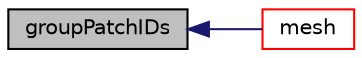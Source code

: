 digraph "groupPatchIDs"
{
  bgcolor="transparent";
  edge [fontname="Helvetica",fontsize="10",labelfontname="Helvetica",labelfontsize="10"];
  node [fontname="Helvetica",fontsize="10",shape=record];
  rankdir="LR";
  Node4082 [label="groupPatchIDs",height=0.2,width=0.4,color="black", fillcolor="grey75", style="filled", fontcolor="black"];
  Node4082 -> Node4083 [dir="back",color="midnightblue",fontsize="10",style="solid",fontname="Helvetica"];
  Node4083 [label="mesh",height=0.2,width=0.4,color="red",URL="$a28557.html#ae78c91f8ff731c07ccc4351d9fe861ba",tooltip="Return the mesh reference. "];
}
